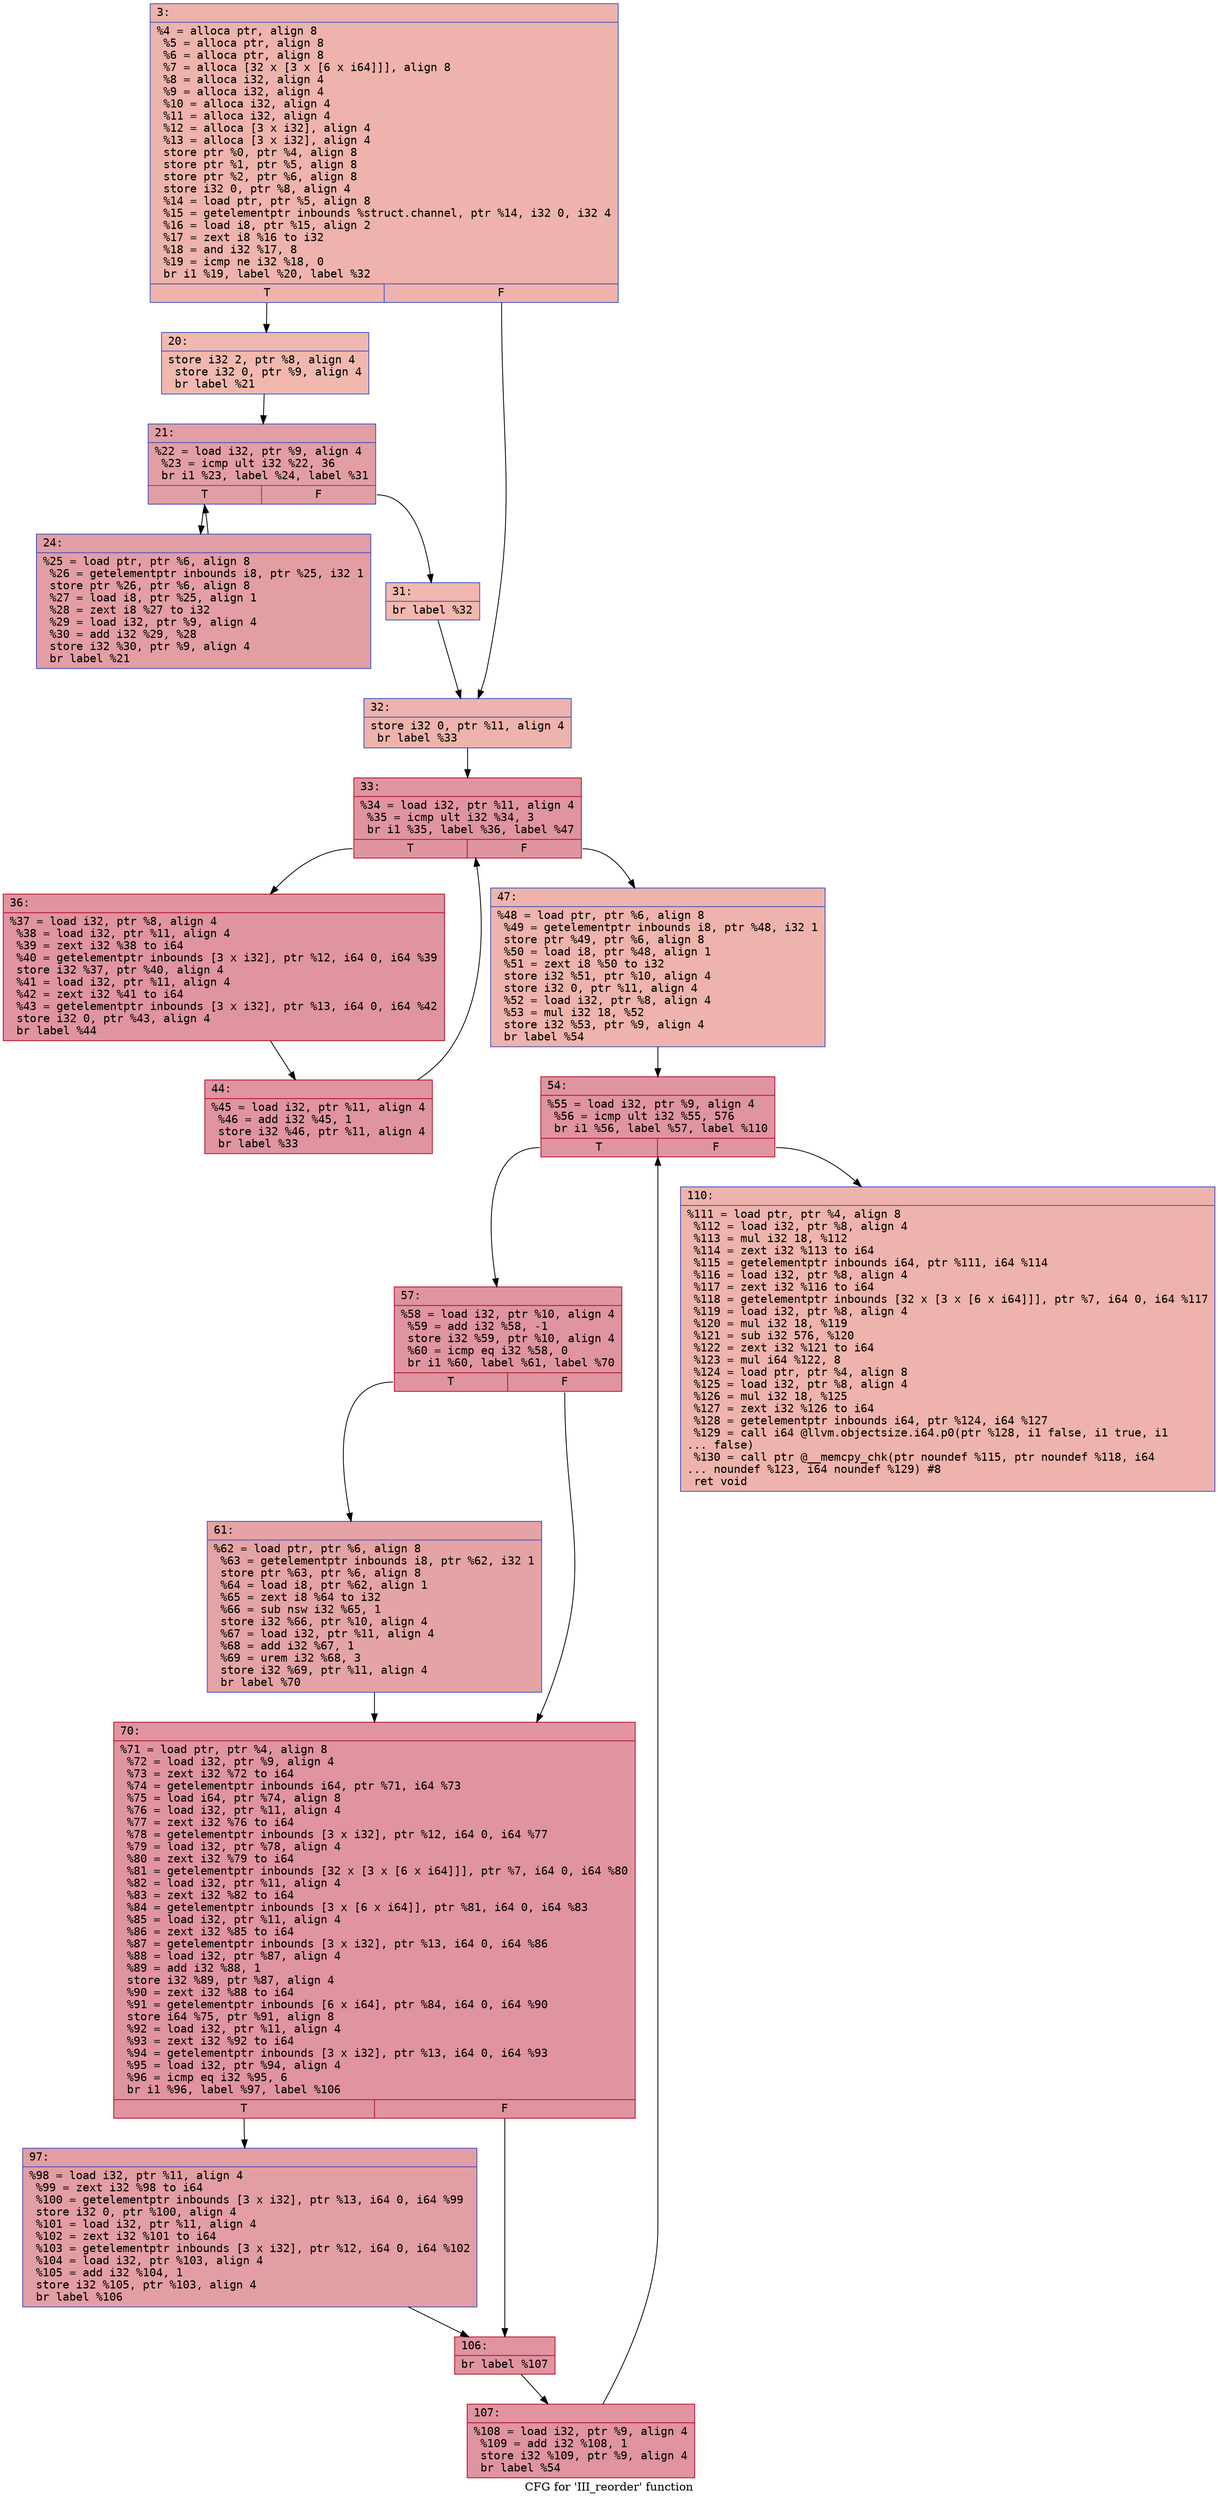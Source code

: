 digraph "CFG for 'III_reorder' function" {
	label="CFG for 'III_reorder' function";

	Node0x600001e83cf0 [shape=record,color="#3d50c3ff", style=filled, fillcolor="#d6524470" fontname="Courier",label="{3:\l|  %4 = alloca ptr, align 8\l  %5 = alloca ptr, align 8\l  %6 = alloca ptr, align 8\l  %7 = alloca [32 x [3 x [6 x i64]]], align 8\l  %8 = alloca i32, align 4\l  %9 = alloca i32, align 4\l  %10 = alloca i32, align 4\l  %11 = alloca i32, align 4\l  %12 = alloca [3 x i32], align 4\l  %13 = alloca [3 x i32], align 4\l  store ptr %0, ptr %4, align 8\l  store ptr %1, ptr %5, align 8\l  store ptr %2, ptr %6, align 8\l  store i32 0, ptr %8, align 4\l  %14 = load ptr, ptr %5, align 8\l  %15 = getelementptr inbounds %struct.channel, ptr %14, i32 0, i32 4\l  %16 = load i8, ptr %15, align 2\l  %17 = zext i8 %16 to i32\l  %18 = and i32 %17, 8\l  %19 = icmp ne i32 %18, 0\l  br i1 %19, label %20, label %32\l|{<s0>T|<s1>F}}"];
	Node0x600001e83cf0:s0 -> Node0x600001e83d40[tooltip="3 -> 20\nProbability 50.00%" ];
	Node0x600001e83cf0:s1 -> Node0x600001e83e80[tooltip="3 -> 32\nProbability 50.00%" ];
	Node0x600001e83d40 [shape=record,color="#3d50c3ff", style=filled, fillcolor="#dc5d4a70" fontname="Courier",label="{20:\l|  store i32 2, ptr %8, align 4\l  store i32 0, ptr %9, align 4\l  br label %21\l}"];
	Node0x600001e83d40 -> Node0x600001e83d90[tooltip="20 -> 21\nProbability 100.00%" ];
	Node0x600001e83d90 [shape=record,color="#3d50c3ff", style=filled, fillcolor="#be242e70" fontname="Courier",label="{21:\l|  %22 = load i32, ptr %9, align 4\l  %23 = icmp ult i32 %22, 36\l  br i1 %23, label %24, label %31\l|{<s0>T|<s1>F}}"];
	Node0x600001e83d90:s0 -> Node0x600001e83de0[tooltip="21 -> 24\nProbability 96.88%" ];
	Node0x600001e83d90:s1 -> Node0x600001e83e30[tooltip="21 -> 31\nProbability 3.12%" ];
	Node0x600001e83de0 [shape=record,color="#3d50c3ff", style=filled, fillcolor="#be242e70" fontname="Courier",label="{24:\l|  %25 = load ptr, ptr %6, align 8\l  %26 = getelementptr inbounds i8, ptr %25, i32 1\l  store ptr %26, ptr %6, align 8\l  %27 = load i8, ptr %25, align 1\l  %28 = zext i8 %27 to i32\l  %29 = load i32, ptr %9, align 4\l  %30 = add i32 %29, %28\l  store i32 %30, ptr %9, align 4\l  br label %21\l}"];
	Node0x600001e83de0 -> Node0x600001e83d90[tooltip="24 -> 21\nProbability 100.00%" ];
	Node0x600001e83e30 [shape=record,color="#3d50c3ff", style=filled, fillcolor="#dc5d4a70" fontname="Courier",label="{31:\l|  br label %32\l}"];
	Node0x600001e83e30 -> Node0x600001e83e80[tooltip="31 -> 32\nProbability 100.00%" ];
	Node0x600001e83e80 [shape=record,color="#3d50c3ff", style=filled, fillcolor="#d6524470" fontname="Courier",label="{32:\l|  store i32 0, ptr %11, align 4\l  br label %33\l}"];
	Node0x600001e83e80 -> Node0x600001e83ed0[tooltip="32 -> 33\nProbability 100.00%" ];
	Node0x600001e83ed0 [shape=record,color="#b70d28ff", style=filled, fillcolor="#b70d2870" fontname="Courier",label="{33:\l|  %34 = load i32, ptr %11, align 4\l  %35 = icmp ult i32 %34, 3\l  br i1 %35, label %36, label %47\l|{<s0>T|<s1>F}}"];
	Node0x600001e83ed0:s0 -> Node0x600001e83f20[tooltip="33 -> 36\nProbability 96.88%" ];
	Node0x600001e83ed0:s1 -> Node0x600001e84000[tooltip="33 -> 47\nProbability 3.12%" ];
	Node0x600001e83f20 [shape=record,color="#b70d28ff", style=filled, fillcolor="#b70d2870" fontname="Courier",label="{36:\l|  %37 = load i32, ptr %8, align 4\l  %38 = load i32, ptr %11, align 4\l  %39 = zext i32 %38 to i64\l  %40 = getelementptr inbounds [3 x i32], ptr %12, i64 0, i64 %39\l  store i32 %37, ptr %40, align 4\l  %41 = load i32, ptr %11, align 4\l  %42 = zext i32 %41 to i64\l  %43 = getelementptr inbounds [3 x i32], ptr %13, i64 0, i64 %42\l  store i32 0, ptr %43, align 4\l  br label %44\l}"];
	Node0x600001e83f20 -> Node0x600001e83f70[tooltip="36 -> 44\nProbability 100.00%" ];
	Node0x600001e83f70 [shape=record,color="#b70d28ff", style=filled, fillcolor="#b70d2870" fontname="Courier",label="{44:\l|  %45 = load i32, ptr %11, align 4\l  %46 = add i32 %45, 1\l  store i32 %46, ptr %11, align 4\l  br label %33\l}"];
	Node0x600001e83f70 -> Node0x600001e83ed0[tooltip="44 -> 33\nProbability 100.00%" ];
	Node0x600001e84000 [shape=record,color="#3d50c3ff", style=filled, fillcolor="#d6524470" fontname="Courier",label="{47:\l|  %48 = load ptr, ptr %6, align 8\l  %49 = getelementptr inbounds i8, ptr %48, i32 1\l  store ptr %49, ptr %6, align 8\l  %50 = load i8, ptr %48, align 1\l  %51 = zext i8 %50 to i32\l  store i32 %51, ptr %10, align 4\l  store i32 0, ptr %11, align 4\l  %52 = load i32, ptr %8, align 4\l  %53 = mul i32 18, %52\l  store i32 %53, ptr %9, align 4\l  br label %54\l}"];
	Node0x600001e84000 -> Node0x600001e84050[tooltip="47 -> 54\nProbability 100.00%" ];
	Node0x600001e84050 [shape=record,color="#b70d28ff", style=filled, fillcolor="#b70d2870" fontname="Courier",label="{54:\l|  %55 = load i32, ptr %9, align 4\l  %56 = icmp ult i32 %55, 576\l  br i1 %56, label %57, label %110\l|{<s0>T|<s1>F}}"];
	Node0x600001e84050:s0 -> Node0x600001e840a0[tooltip="54 -> 57\nProbability 96.88%" ];
	Node0x600001e84050:s1 -> Node0x600001e84280[tooltip="54 -> 110\nProbability 3.12%" ];
	Node0x600001e840a0 [shape=record,color="#b70d28ff", style=filled, fillcolor="#b70d2870" fontname="Courier",label="{57:\l|  %58 = load i32, ptr %10, align 4\l  %59 = add i32 %58, -1\l  store i32 %59, ptr %10, align 4\l  %60 = icmp eq i32 %58, 0\l  br i1 %60, label %61, label %70\l|{<s0>T|<s1>F}}"];
	Node0x600001e840a0:s0 -> Node0x600001e840f0[tooltip="57 -> 61\nProbability 37.50%" ];
	Node0x600001e840a0:s1 -> Node0x600001e84140[tooltip="57 -> 70\nProbability 62.50%" ];
	Node0x600001e840f0 [shape=record,color="#3d50c3ff", style=filled, fillcolor="#c32e3170" fontname="Courier",label="{61:\l|  %62 = load ptr, ptr %6, align 8\l  %63 = getelementptr inbounds i8, ptr %62, i32 1\l  store ptr %63, ptr %6, align 8\l  %64 = load i8, ptr %62, align 1\l  %65 = zext i8 %64 to i32\l  %66 = sub nsw i32 %65, 1\l  store i32 %66, ptr %10, align 4\l  %67 = load i32, ptr %11, align 4\l  %68 = add i32 %67, 1\l  %69 = urem i32 %68, 3\l  store i32 %69, ptr %11, align 4\l  br label %70\l}"];
	Node0x600001e840f0 -> Node0x600001e84140[tooltip="61 -> 70\nProbability 100.00%" ];
	Node0x600001e84140 [shape=record,color="#b70d28ff", style=filled, fillcolor="#b70d2870" fontname="Courier",label="{70:\l|  %71 = load ptr, ptr %4, align 8\l  %72 = load i32, ptr %9, align 4\l  %73 = zext i32 %72 to i64\l  %74 = getelementptr inbounds i64, ptr %71, i64 %73\l  %75 = load i64, ptr %74, align 8\l  %76 = load i32, ptr %11, align 4\l  %77 = zext i32 %76 to i64\l  %78 = getelementptr inbounds [3 x i32], ptr %12, i64 0, i64 %77\l  %79 = load i32, ptr %78, align 4\l  %80 = zext i32 %79 to i64\l  %81 = getelementptr inbounds [32 x [3 x [6 x i64]]], ptr %7, i64 0, i64 %80\l  %82 = load i32, ptr %11, align 4\l  %83 = zext i32 %82 to i64\l  %84 = getelementptr inbounds [3 x [6 x i64]], ptr %81, i64 0, i64 %83\l  %85 = load i32, ptr %11, align 4\l  %86 = zext i32 %85 to i64\l  %87 = getelementptr inbounds [3 x i32], ptr %13, i64 0, i64 %86\l  %88 = load i32, ptr %87, align 4\l  %89 = add i32 %88, 1\l  store i32 %89, ptr %87, align 4\l  %90 = zext i32 %88 to i64\l  %91 = getelementptr inbounds [6 x i64], ptr %84, i64 0, i64 %90\l  store i64 %75, ptr %91, align 8\l  %92 = load i32, ptr %11, align 4\l  %93 = zext i32 %92 to i64\l  %94 = getelementptr inbounds [3 x i32], ptr %13, i64 0, i64 %93\l  %95 = load i32, ptr %94, align 4\l  %96 = icmp eq i32 %95, 6\l  br i1 %96, label %97, label %106\l|{<s0>T|<s1>F}}"];
	Node0x600001e84140:s0 -> Node0x600001e84190[tooltip="70 -> 97\nProbability 50.00%" ];
	Node0x600001e84140:s1 -> Node0x600001e841e0[tooltip="70 -> 106\nProbability 50.00%" ];
	Node0x600001e84190 [shape=record,color="#3d50c3ff", style=filled, fillcolor="#be242e70" fontname="Courier",label="{97:\l|  %98 = load i32, ptr %11, align 4\l  %99 = zext i32 %98 to i64\l  %100 = getelementptr inbounds [3 x i32], ptr %13, i64 0, i64 %99\l  store i32 0, ptr %100, align 4\l  %101 = load i32, ptr %11, align 4\l  %102 = zext i32 %101 to i64\l  %103 = getelementptr inbounds [3 x i32], ptr %12, i64 0, i64 %102\l  %104 = load i32, ptr %103, align 4\l  %105 = add i32 %104, 1\l  store i32 %105, ptr %103, align 4\l  br label %106\l}"];
	Node0x600001e84190 -> Node0x600001e841e0[tooltip="97 -> 106\nProbability 100.00%" ];
	Node0x600001e841e0 [shape=record,color="#b70d28ff", style=filled, fillcolor="#b70d2870" fontname="Courier",label="{106:\l|  br label %107\l}"];
	Node0x600001e841e0 -> Node0x600001e84230[tooltip="106 -> 107\nProbability 100.00%" ];
	Node0x600001e84230 [shape=record,color="#b70d28ff", style=filled, fillcolor="#b70d2870" fontname="Courier",label="{107:\l|  %108 = load i32, ptr %9, align 4\l  %109 = add i32 %108, 1\l  store i32 %109, ptr %9, align 4\l  br label %54\l}"];
	Node0x600001e84230 -> Node0x600001e84050[tooltip="107 -> 54\nProbability 100.00%" ];
	Node0x600001e84280 [shape=record,color="#3d50c3ff", style=filled, fillcolor="#d6524470" fontname="Courier",label="{110:\l|  %111 = load ptr, ptr %4, align 8\l  %112 = load i32, ptr %8, align 4\l  %113 = mul i32 18, %112\l  %114 = zext i32 %113 to i64\l  %115 = getelementptr inbounds i64, ptr %111, i64 %114\l  %116 = load i32, ptr %8, align 4\l  %117 = zext i32 %116 to i64\l  %118 = getelementptr inbounds [32 x [3 x [6 x i64]]], ptr %7, i64 0, i64 %117\l  %119 = load i32, ptr %8, align 4\l  %120 = mul i32 18, %119\l  %121 = sub i32 576, %120\l  %122 = zext i32 %121 to i64\l  %123 = mul i64 %122, 8\l  %124 = load ptr, ptr %4, align 8\l  %125 = load i32, ptr %8, align 4\l  %126 = mul i32 18, %125\l  %127 = zext i32 %126 to i64\l  %128 = getelementptr inbounds i64, ptr %124, i64 %127\l  %129 = call i64 @llvm.objectsize.i64.p0(ptr %128, i1 false, i1 true, i1\l... false)\l  %130 = call ptr @__memcpy_chk(ptr noundef %115, ptr noundef %118, i64\l... noundef %123, i64 noundef %129) #8\l  ret void\l}"];
}
